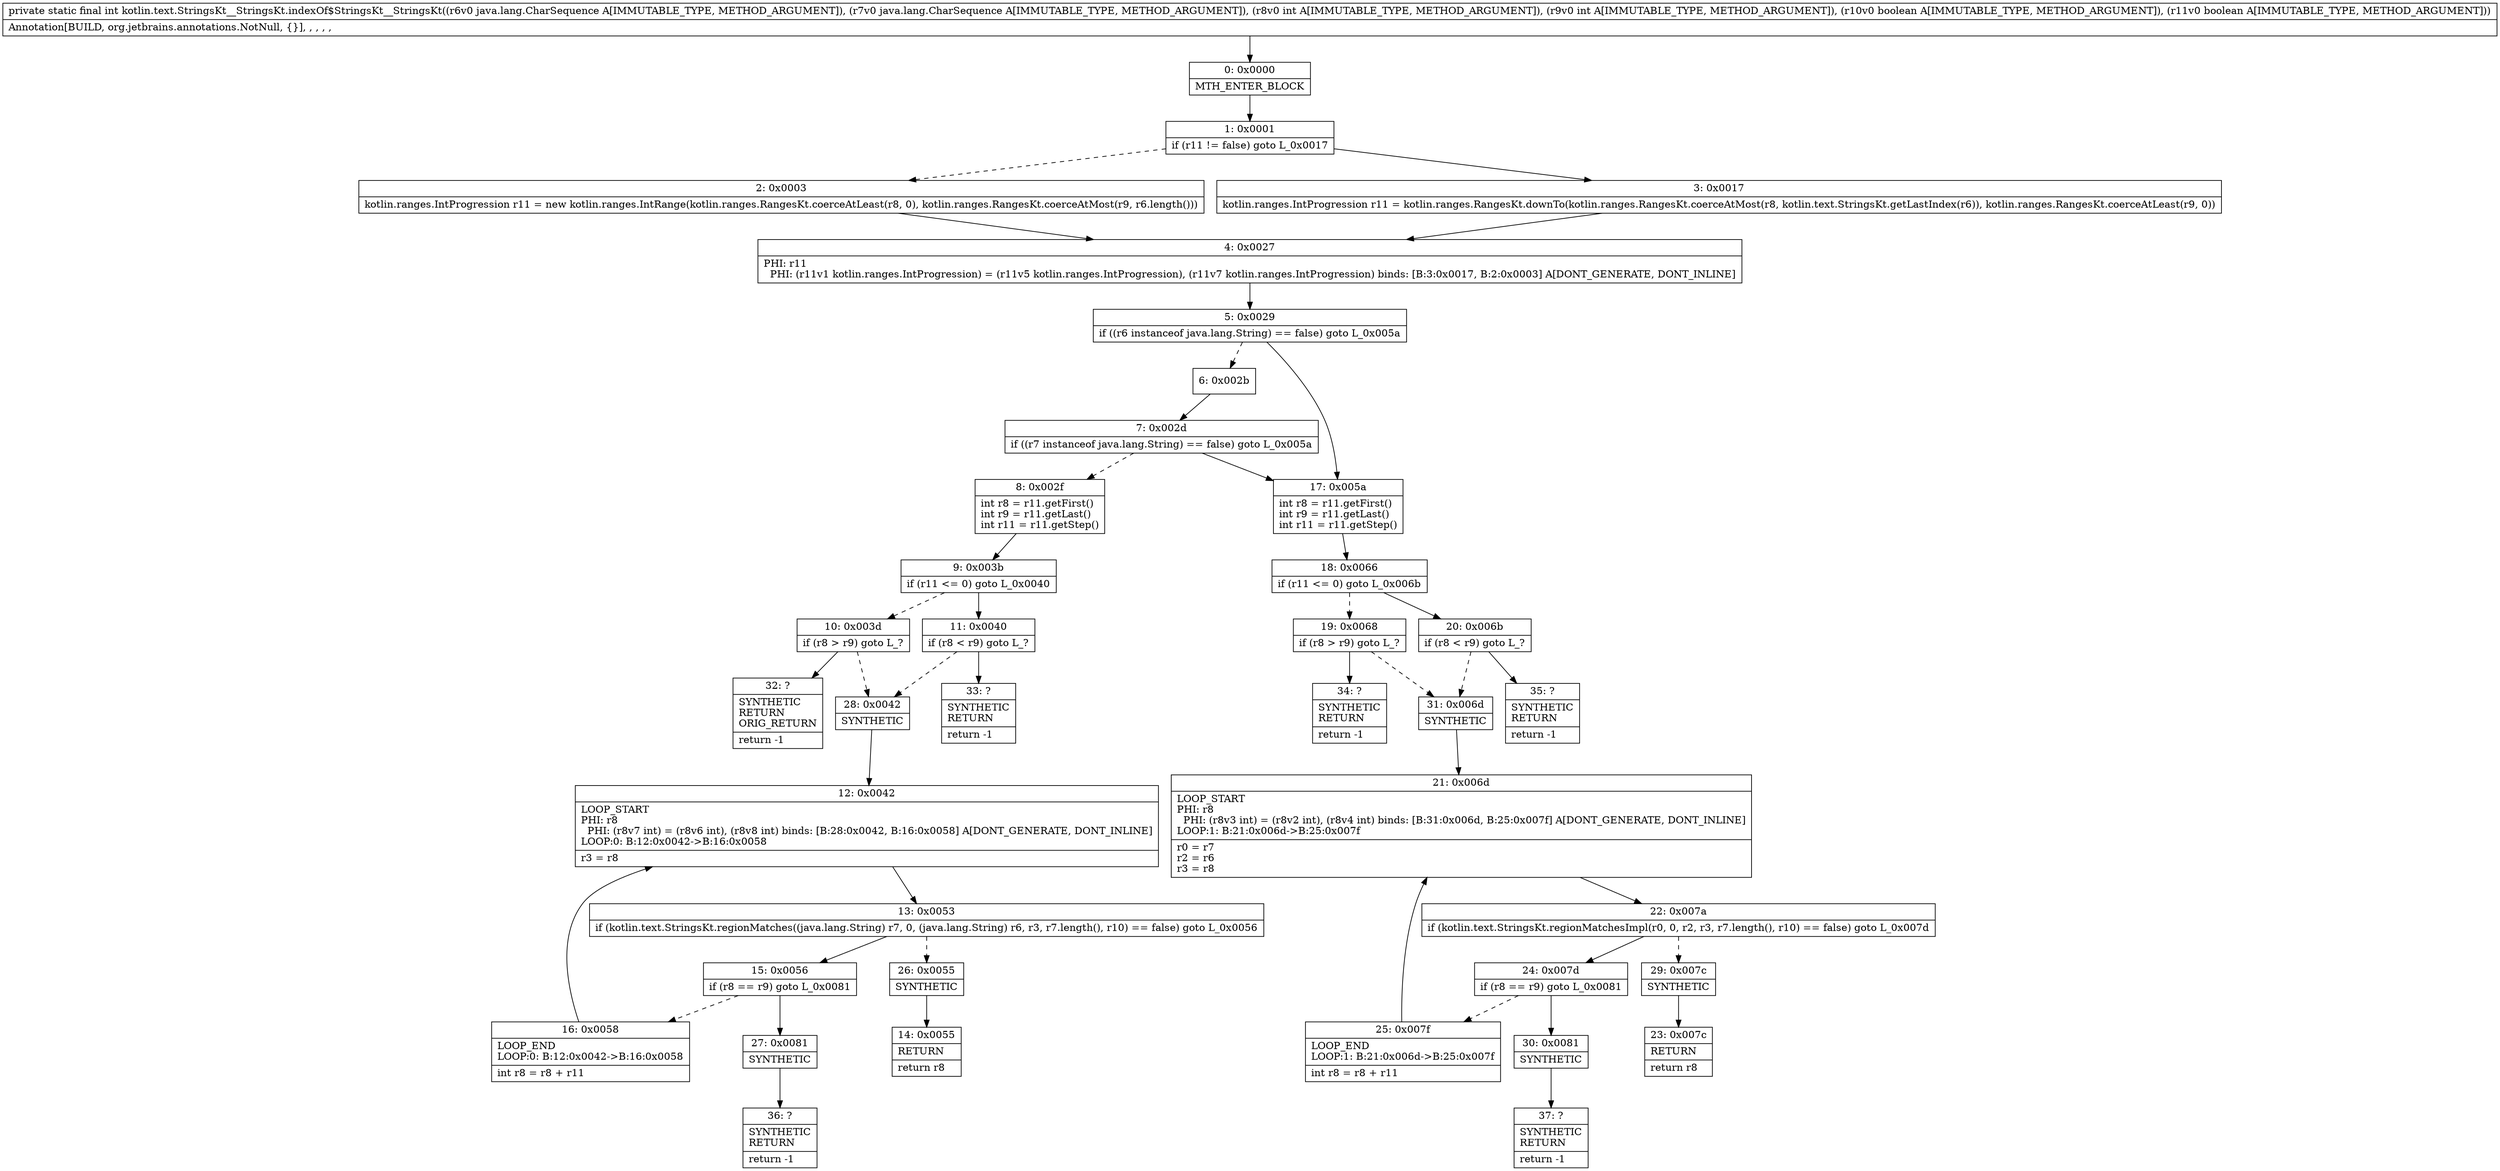 digraph "CFG forkotlin.text.StringsKt__StringsKt.indexOf$StringsKt__StringsKt(Ljava\/lang\/CharSequence;Ljava\/lang\/CharSequence;IIZZ)I" {
Node_0 [shape=record,label="{0\:\ 0x0000|MTH_ENTER_BLOCK\l}"];
Node_1 [shape=record,label="{1\:\ 0x0001|if (r11 != false) goto L_0x0017\l}"];
Node_2 [shape=record,label="{2\:\ 0x0003|kotlin.ranges.IntProgression r11 = new kotlin.ranges.IntRange(kotlin.ranges.RangesKt.coerceAtLeast(r8, 0), kotlin.ranges.RangesKt.coerceAtMost(r9, r6.length()))\l}"];
Node_3 [shape=record,label="{3\:\ 0x0017|kotlin.ranges.IntProgression r11 = kotlin.ranges.RangesKt.downTo(kotlin.ranges.RangesKt.coerceAtMost(r8, kotlin.text.StringsKt.getLastIndex(r6)), kotlin.ranges.RangesKt.coerceAtLeast(r9, 0))\l}"];
Node_4 [shape=record,label="{4\:\ 0x0027|PHI: r11 \l  PHI: (r11v1 kotlin.ranges.IntProgression) = (r11v5 kotlin.ranges.IntProgression), (r11v7 kotlin.ranges.IntProgression) binds: [B:3:0x0017, B:2:0x0003] A[DONT_GENERATE, DONT_INLINE]\l}"];
Node_5 [shape=record,label="{5\:\ 0x0029|if ((r6 instanceof java.lang.String) == false) goto L_0x005a\l}"];
Node_6 [shape=record,label="{6\:\ 0x002b}"];
Node_7 [shape=record,label="{7\:\ 0x002d|if ((r7 instanceof java.lang.String) == false) goto L_0x005a\l}"];
Node_8 [shape=record,label="{8\:\ 0x002f|int r8 = r11.getFirst()\lint r9 = r11.getLast()\lint r11 = r11.getStep()\l}"];
Node_9 [shape=record,label="{9\:\ 0x003b|if (r11 \<= 0) goto L_0x0040\l}"];
Node_10 [shape=record,label="{10\:\ 0x003d|if (r8 \> r9) goto L_?\l}"];
Node_11 [shape=record,label="{11\:\ 0x0040|if (r8 \< r9) goto L_?\l}"];
Node_12 [shape=record,label="{12\:\ 0x0042|LOOP_START\lPHI: r8 \l  PHI: (r8v7 int) = (r8v6 int), (r8v8 int) binds: [B:28:0x0042, B:16:0x0058] A[DONT_GENERATE, DONT_INLINE]\lLOOP:0: B:12:0x0042\-\>B:16:0x0058\l|r3 = r8\l}"];
Node_13 [shape=record,label="{13\:\ 0x0053|if (kotlin.text.StringsKt.regionMatches((java.lang.String) r7, 0, (java.lang.String) r6, r3, r7.length(), r10) == false) goto L_0x0056\l}"];
Node_14 [shape=record,label="{14\:\ 0x0055|RETURN\l|return r8\l}"];
Node_15 [shape=record,label="{15\:\ 0x0056|if (r8 == r9) goto L_0x0081\l}"];
Node_16 [shape=record,label="{16\:\ 0x0058|LOOP_END\lLOOP:0: B:12:0x0042\-\>B:16:0x0058\l|int r8 = r8 + r11\l}"];
Node_17 [shape=record,label="{17\:\ 0x005a|int r8 = r11.getFirst()\lint r9 = r11.getLast()\lint r11 = r11.getStep()\l}"];
Node_18 [shape=record,label="{18\:\ 0x0066|if (r11 \<= 0) goto L_0x006b\l}"];
Node_19 [shape=record,label="{19\:\ 0x0068|if (r8 \> r9) goto L_?\l}"];
Node_20 [shape=record,label="{20\:\ 0x006b|if (r8 \< r9) goto L_?\l}"];
Node_21 [shape=record,label="{21\:\ 0x006d|LOOP_START\lPHI: r8 \l  PHI: (r8v3 int) = (r8v2 int), (r8v4 int) binds: [B:31:0x006d, B:25:0x007f] A[DONT_GENERATE, DONT_INLINE]\lLOOP:1: B:21:0x006d\-\>B:25:0x007f\l|r0 = r7\lr2 = r6\lr3 = r8\l}"];
Node_22 [shape=record,label="{22\:\ 0x007a|if (kotlin.text.StringsKt.regionMatchesImpl(r0, 0, r2, r3, r7.length(), r10) == false) goto L_0x007d\l}"];
Node_23 [shape=record,label="{23\:\ 0x007c|RETURN\l|return r8\l}"];
Node_24 [shape=record,label="{24\:\ 0x007d|if (r8 == r9) goto L_0x0081\l}"];
Node_25 [shape=record,label="{25\:\ 0x007f|LOOP_END\lLOOP:1: B:21:0x006d\-\>B:25:0x007f\l|int r8 = r8 + r11\l}"];
Node_26 [shape=record,label="{26\:\ 0x0055|SYNTHETIC\l}"];
Node_27 [shape=record,label="{27\:\ 0x0081|SYNTHETIC\l}"];
Node_28 [shape=record,label="{28\:\ 0x0042|SYNTHETIC\l}"];
Node_29 [shape=record,label="{29\:\ 0x007c|SYNTHETIC\l}"];
Node_30 [shape=record,label="{30\:\ 0x0081|SYNTHETIC\l}"];
Node_31 [shape=record,label="{31\:\ 0x006d|SYNTHETIC\l}"];
Node_32 [shape=record,label="{32\:\ ?|SYNTHETIC\lRETURN\lORIG_RETURN\l|return \-1\l}"];
Node_33 [shape=record,label="{33\:\ ?|SYNTHETIC\lRETURN\l|return \-1\l}"];
Node_34 [shape=record,label="{34\:\ ?|SYNTHETIC\lRETURN\l|return \-1\l}"];
Node_35 [shape=record,label="{35\:\ ?|SYNTHETIC\lRETURN\l|return \-1\l}"];
Node_36 [shape=record,label="{36\:\ ?|SYNTHETIC\lRETURN\l|return \-1\l}"];
Node_37 [shape=record,label="{37\:\ ?|SYNTHETIC\lRETURN\l|return \-1\l}"];
MethodNode[shape=record,label="{private static final int kotlin.text.StringsKt__StringsKt.indexOf$StringsKt__StringsKt((r6v0 java.lang.CharSequence A[IMMUTABLE_TYPE, METHOD_ARGUMENT]), (r7v0 java.lang.CharSequence A[IMMUTABLE_TYPE, METHOD_ARGUMENT]), (r8v0 int A[IMMUTABLE_TYPE, METHOD_ARGUMENT]), (r9v0 int A[IMMUTABLE_TYPE, METHOD_ARGUMENT]), (r10v0 boolean A[IMMUTABLE_TYPE, METHOD_ARGUMENT]), (r11v0 boolean A[IMMUTABLE_TYPE, METHOD_ARGUMENT]))  | Annotation[BUILD, org.jetbrains.annotations.NotNull, \{\}], , , , , \l}"];
MethodNode -> Node_0;
Node_0 -> Node_1;
Node_1 -> Node_2[style=dashed];
Node_1 -> Node_3;
Node_2 -> Node_4;
Node_3 -> Node_4;
Node_4 -> Node_5;
Node_5 -> Node_6[style=dashed];
Node_5 -> Node_17;
Node_6 -> Node_7;
Node_7 -> Node_8[style=dashed];
Node_7 -> Node_17;
Node_8 -> Node_9;
Node_9 -> Node_10[style=dashed];
Node_9 -> Node_11;
Node_10 -> Node_28[style=dashed];
Node_10 -> Node_32;
Node_11 -> Node_28[style=dashed];
Node_11 -> Node_33;
Node_12 -> Node_13;
Node_13 -> Node_15;
Node_13 -> Node_26[style=dashed];
Node_15 -> Node_16[style=dashed];
Node_15 -> Node_27;
Node_16 -> Node_12;
Node_17 -> Node_18;
Node_18 -> Node_19[style=dashed];
Node_18 -> Node_20;
Node_19 -> Node_31[style=dashed];
Node_19 -> Node_34;
Node_20 -> Node_31[style=dashed];
Node_20 -> Node_35;
Node_21 -> Node_22;
Node_22 -> Node_24;
Node_22 -> Node_29[style=dashed];
Node_24 -> Node_25[style=dashed];
Node_24 -> Node_30;
Node_25 -> Node_21;
Node_26 -> Node_14;
Node_27 -> Node_36;
Node_28 -> Node_12;
Node_29 -> Node_23;
Node_30 -> Node_37;
Node_31 -> Node_21;
}

